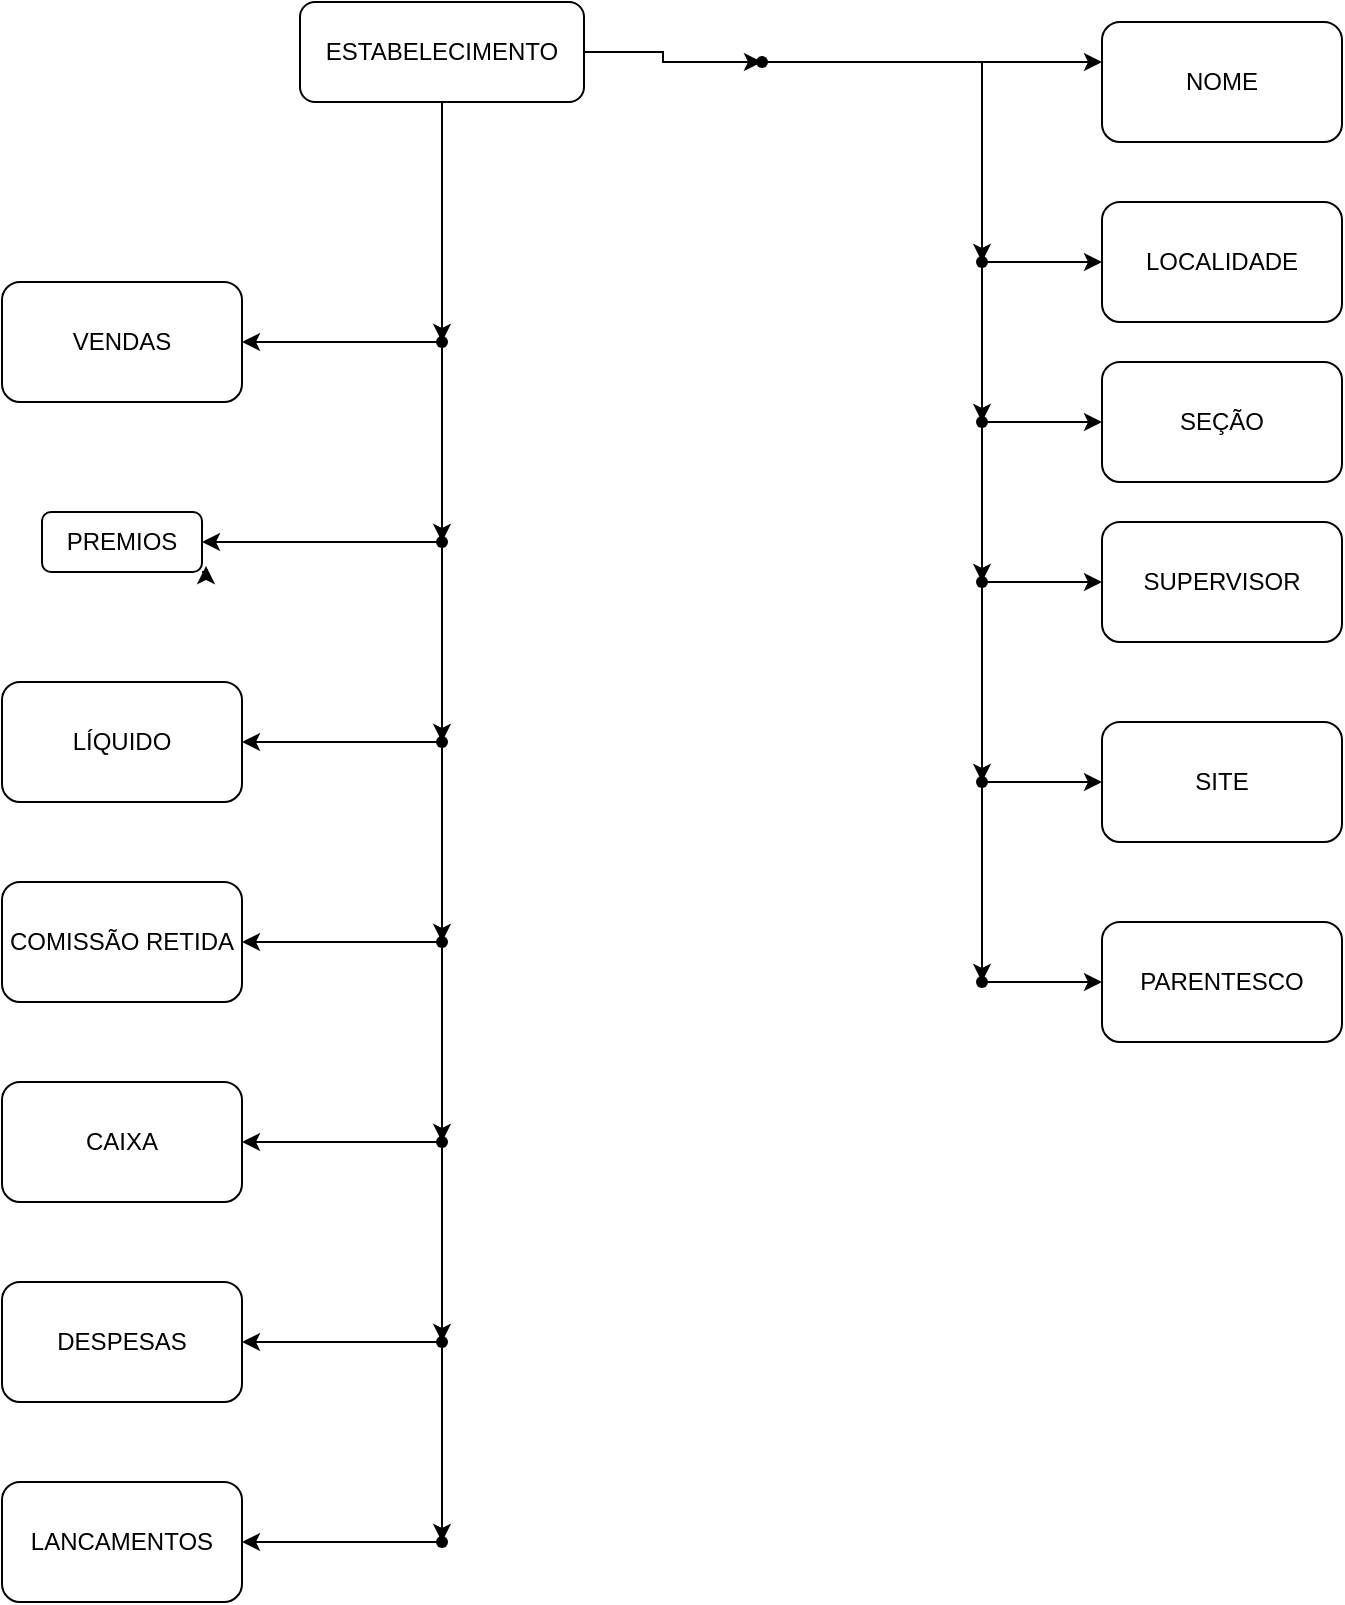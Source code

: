 <mxfile version="22.0.6" type="github">
  <diagram name="Page-1" id="33LelXMQsiBOT--Ejj8A">
    <mxGraphModel dx="2284" dy="772" grid="1" gridSize="10" guides="1" tooltips="1" connect="1" arrows="1" fold="1" page="1" pageScale="1" pageWidth="850" pageHeight="1100" math="0" shadow="0">
      <root>
        <mxCell id="0" />
        <mxCell id="1" parent="0" />
        <mxCell id="8jGEWtBU2MvVBGvPvaZF-19" value="" style="edgeStyle=orthogonalEdgeStyle;rounded=0;orthogonalLoop=1;jettySize=auto;html=1;" edge="1" parent="1" source="8jGEWtBU2MvVBGvPvaZF-1" target="8jGEWtBU2MvVBGvPvaZF-18">
          <mxGeometry relative="1" as="geometry" />
        </mxCell>
        <mxCell id="8jGEWtBU2MvVBGvPvaZF-47" value="" style="edgeStyle=orthogonalEdgeStyle;rounded=0;orthogonalLoop=1;jettySize=auto;html=1;" edge="1" parent="1" source="8jGEWtBU2MvVBGvPvaZF-1" target="8jGEWtBU2MvVBGvPvaZF-46">
          <mxGeometry relative="1" as="geometry" />
        </mxCell>
        <mxCell id="8jGEWtBU2MvVBGvPvaZF-1" value="ESTABELECIMENTO" style="rounded=1;whiteSpace=wrap;html=1;" vertex="1" parent="1">
          <mxGeometry x="49" y="20" width="142" height="50" as="geometry" />
        </mxCell>
        <mxCell id="8jGEWtBU2MvVBGvPvaZF-21" value="" style="edgeStyle=orthogonalEdgeStyle;rounded=0;orthogonalLoop=1;jettySize=auto;html=1;" edge="1" parent="1" source="8jGEWtBU2MvVBGvPvaZF-18" target="8jGEWtBU2MvVBGvPvaZF-20">
          <mxGeometry relative="1" as="geometry" />
        </mxCell>
        <mxCell id="8jGEWtBU2MvVBGvPvaZF-25" value="" style="edgeStyle=orthogonalEdgeStyle;rounded=0;orthogonalLoop=1;jettySize=auto;html=1;" edge="1" parent="1" source="8jGEWtBU2MvVBGvPvaZF-18" target="8jGEWtBU2MvVBGvPvaZF-24">
          <mxGeometry relative="1" as="geometry">
            <Array as="points">
              <mxPoint x="380" y="50" />
              <mxPoint x="380" y="50" />
            </Array>
          </mxGeometry>
        </mxCell>
        <mxCell id="8jGEWtBU2MvVBGvPvaZF-18" value="" style="shape=waypoint;sketch=0;size=6;pointerEvents=1;points=[];fillColor=default;resizable=0;rotatable=0;perimeter=centerPerimeter;snapToPoint=1;rounded=1;" vertex="1" parent="1">
          <mxGeometry x="270" y="40" width="20" height="20" as="geometry" />
        </mxCell>
        <mxCell id="8jGEWtBU2MvVBGvPvaZF-23" value="" style="edgeStyle=orthogonalEdgeStyle;rounded=0;orthogonalLoop=1;jettySize=auto;html=1;" edge="1" parent="1" source="8jGEWtBU2MvVBGvPvaZF-20" target="8jGEWtBU2MvVBGvPvaZF-22">
          <mxGeometry relative="1" as="geometry" />
        </mxCell>
        <mxCell id="8jGEWtBU2MvVBGvPvaZF-27" value="" style="edgeStyle=orthogonalEdgeStyle;rounded=0;orthogonalLoop=1;jettySize=auto;html=1;" edge="1" parent="1" source="8jGEWtBU2MvVBGvPvaZF-20" target="8jGEWtBU2MvVBGvPvaZF-26">
          <mxGeometry relative="1" as="geometry" />
        </mxCell>
        <mxCell id="8jGEWtBU2MvVBGvPvaZF-20" value="" style="shape=waypoint;sketch=0;size=6;pointerEvents=1;points=[];fillColor=default;resizable=0;rotatable=0;perimeter=centerPerimeter;snapToPoint=1;rounded=1;" vertex="1" parent="1">
          <mxGeometry x="380" y="140" width="20" height="20" as="geometry" />
        </mxCell>
        <mxCell id="8jGEWtBU2MvVBGvPvaZF-29" value="" style="edgeStyle=orthogonalEdgeStyle;rounded=0;orthogonalLoop=1;jettySize=auto;html=1;" edge="1" parent="1" source="8jGEWtBU2MvVBGvPvaZF-22" target="8jGEWtBU2MvVBGvPvaZF-28">
          <mxGeometry relative="1" as="geometry" />
        </mxCell>
        <mxCell id="8jGEWtBU2MvVBGvPvaZF-31" value="" style="edgeStyle=orthogonalEdgeStyle;rounded=0;orthogonalLoop=1;jettySize=auto;html=1;" edge="1" parent="1" source="8jGEWtBU2MvVBGvPvaZF-22" target="8jGEWtBU2MvVBGvPvaZF-30">
          <mxGeometry relative="1" as="geometry" />
        </mxCell>
        <mxCell id="8jGEWtBU2MvVBGvPvaZF-22" value="" style="shape=waypoint;sketch=0;size=6;pointerEvents=1;points=[];fillColor=default;resizable=0;rotatable=0;perimeter=centerPerimeter;snapToPoint=1;rounded=1;" vertex="1" parent="1">
          <mxGeometry x="380" y="220" width="20" height="20" as="geometry" />
        </mxCell>
        <mxCell id="8jGEWtBU2MvVBGvPvaZF-24" value="NOME" style="whiteSpace=wrap;html=1;sketch=0;rounded=1;" vertex="1" parent="1">
          <mxGeometry x="450" y="30" width="120" height="60" as="geometry" />
        </mxCell>
        <mxCell id="8jGEWtBU2MvVBGvPvaZF-26" value="LOCALIDADE" style="whiteSpace=wrap;html=1;sketch=0;rounded=1;" vertex="1" parent="1">
          <mxGeometry x="450" y="120" width="120" height="60" as="geometry" />
        </mxCell>
        <mxCell id="8jGEWtBU2MvVBGvPvaZF-28" value="SEÇÃO" style="whiteSpace=wrap;html=1;sketch=0;rounded=1;" vertex="1" parent="1">
          <mxGeometry x="450" y="200" width="120" height="60" as="geometry" />
        </mxCell>
        <mxCell id="8jGEWtBU2MvVBGvPvaZF-33" value="" style="edgeStyle=orthogonalEdgeStyle;rounded=0;orthogonalLoop=1;jettySize=auto;html=1;" edge="1" parent="1" source="8jGEWtBU2MvVBGvPvaZF-30" target="8jGEWtBU2MvVBGvPvaZF-32">
          <mxGeometry relative="1" as="geometry" />
        </mxCell>
        <mxCell id="8jGEWtBU2MvVBGvPvaZF-39" value="" style="edgeStyle=orthogonalEdgeStyle;rounded=0;orthogonalLoop=1;jettySize=auto;html=1;" edge="1" parent="1" source="8jGEWtBU2MvVBGvPvaZF-30" target="8jGEWtBU2MvVBGvPvaZF-38">
          <mxGeometry relative="1" as="geometry" />
        </mxCell>
        <mxCell id="8jGEWtBU2MvVBGvPvaZF-30" value="" style="shape=waypoint;sketch=0;size=6;pointerEvents=1;points=[];fillColor=default;resizable=0;rotatable=0;perimeter=centerPerimeter;snapToPoint=1;rounded=1;" vertex="1" parent="1">
          <mxGeometry x="380" y="300" width="20" height="20" as="geometry" />
        </mxCell>
        <mxCell id="8jGEWtBU2MvVBGvPvaZF-32" value="SUPERVISOR" style="whiteSpace=wrap;html=1;sketch=0;rounded=1;" vertex="1" parent="1">
          <mxGeometry x="450" y="280" width="120" height="60" as="geometry" />
        </mxCell>
        <mxCell id="8jGEWtBU2MvVBGvPvaZF-41" value="" style="edgeStyle=orthogonalEdgeStyle;rounded=0;orthogonalLoop=1;jettySize=auto;html=1;" edge="1" parent="1" source="8jGEWtBU2MvVBGvPvaZF-38" target="8jGEWtBU2MvVBGvPvaZF-40">
          <mxGeometry relative="1" as="geometry" />
        </mxCell>
        <mxCell id="8jGEWtBU2MvVBGvPvaZF-43" value="" style="edgeStyle=orthogonalEdgeStyle;rounded=0;orthogonalLoop=1;jettySize=auto;html=1;" edge="1" parent="1" source="8jGEWtBU2MvVBGvPvaZF-38" target="8jGEWtBU2MvVBGvPvaZF-42">
          <mxGeometry relative="1" as="geometry" />
        </mxCell>
        <mxCell id="8jGEWtBU2MvVBGvPvaZF-38" value="" style="shape=waypoint;sketch=0;size=6;pointerEvents=1;points=[];fillColor=default;resizable=0;rotatable=0;perimeter=centerPerimeter;snapToPoint=1;rounded=1;" vertex="1" parent="1">
          <mxGeometry x="380" y="400" width="20" height="20" as="geometry" />
        </mxCell>
        <mxCell id="8jGEWtBU2MvVBGvPvaZF-45" value="" style="edgeStyle=orthogonalEdgeStyle;rounded=0;orthogonalLoop=1;jettySize=auto;html=1;" edge="1" parent="1" source="8jGEWtBU2MvVBGvPvaZF-40" target="8jGEWtBU2MvVBGvPvaZF-44">
          <mxGeometry relative="1" as="geometry" />
        </mxCell>
        <mxCell id="8jGEWtBU2MvVBGvPvaZF-40" value="" style="shape=waypoint;sketch=0;size=6;pointerEvents=1;points=[];fillColor=default;resizable=0;rotatable=0;perimeter=centerPerimeter;snapToPoint=1;rounded=1;" vertex="1" parent="1">
          <mxGeometry x="380" y="500" width="20" height="20" as="geometry" />
        </mxCell>
        <mxCell id="8jGEWtBU2MvVBGvPvaZF-42" value="SITE" style="whiteSpace=wrap;html=1;sketch=0;rounded=1;" vertex="1" parent="1">
          <mxGeometry x="450" y="380" width="120" height="60" as="geometry" />
        </mxCell>
        <mxCell id="8jGEWtBU2MvVBGvPvaZF-44" value="PARENTESCO" style="whiteSpace=wrap;html=1;sketch=0;rounded=1;" vertex="1" parent="1">
          <mxGeometry x="450" y="480" width="120" height="60" as="geometry" />
        </mxCell>
        <mxCell id="8jGEWtBU2MvVBGvPvaZF-49" value="" style="edgeStyle=orthogonalEdgeStyle;rounded=0;orthogonalLoop=1;jettySize=auto;html=1;" edge="1" parent="1" source="8jGEWtBU2MvVBGvPvaZF-46" target="8jGEWtBU2MvVBGvPvaZF-48">
          <mxGeometry relative="1" as="geometry" />
        </mxCell>
        <mxCell id="8jGEWtBU2MvVBGvPvaZF-51" value="" style="edgeStyle=orthogonalEdgeStyle;rounded=0;orthogonalLoop=1;jettySize=auto;html=1;" edge="1" parent="1" source="8jGEWtBU2MvVBGvPvaZF-46" target="8jGEWtBU2MvVBGvPvaZF-50">
          <mxGeometry relative="1" as="geometry" />
        </mxCell>
        <mxCell id="8jGEWtBU2MvVBGvPvaZF-46" value="" style="shape=waypoint;sketch=0;size=6;pointerEvents=1;points=[];fillColor=default;resizable=0;rotatable=0;perimeter=centerPerimeter;snapToPoint=1;rounded=1;" vertex="1" parent="1">
          <mxGeometry x="110" y="180" width="20" height="20" as="geometry" />
        </mxCell>
        <mxCell id="8jGEWtBU2MvVBGvPvaZF-48" value="VENDAS" style="whiteSpace=wrap;html=1;sketch=0;rounded=1;" vertex="1" parent="1">
          <mxGeometry x="-100" y="160" width="120" height="60" as="geometry" />
        </mxCell>
        <mxCell id="8jGEWtBU2MvVBGvPvaZF-53" value="" style="edgeStyle=orthogonalEdgeStyle;rounded=0;orthogonalLoop=1;jettySize=auto;html=1;" edge="1" parent="1" source="8jGEWtBU2MvVBGvPvaZF-50" target="8jGEWtBU2MvVBGvPvaZF-52">
          <mxGeometry relative="1" as="geometry" />
        </mxCell>
        <mxCell id="8jGEWtBU2MvVBGvPvaZF-59" value="" style="edgeStyle=orthogonalEdgeStyle;rounded=0;orthogonalLoop=1;jettySize=auto;html=1;" edge="1" parent="1" source="8jGEWtBU2MvVBGvPvaZF-50" target="8jGEWtBU2MvVBGvPvaZF-58">
          <mxGeometry relative="1" as="geometry" />
        </mxCell>
        <mxCell id="8jGEWtBU2MvVBGvPvaZF-50" value="" style="shape=waypoint;sketch=0;size=6;pointerEvents=1;points=[];fillColor=default;resizable=0;rotatable=0;perimeter=centerPerimeter;snapToPoint=1;rounded=1;" vertex="1" parent="1">
          <mxGeometry x="110" y="280" width="20" height="20" as="geometry" />
        </mxCell>
        <mxCell id="8jGEWtBU2MvVBGvPvaZF-55" value="" style="edgeStyle=orthogonalEdgeStyle;rounded=0;orthogonalLoop=1;jettySize=auto;html=1;" edge="1" parent="1" source="8jGEWtBU2MvVBGvPvaZF-52" target="8jGEWtBU2MvVBGvPvaZF-54">
          <mxGeometry relative="1" as="geometry" />
        </mxCell>
        <mxCell id="8jGEWtBU2MvVBGvPvaZF-64" value="" style="edgeStyle=orthogonalEdgeStyle;rounded=0;orthogonalLoop=1;jettySize=auto;html=1;" edge="1" parent="1" source="8jGEWtBU2MvVBGvPvaZF-52" target="8jGEWtBU2MvVBGvPvaZF-63">
          <mxGeometry relative="1" as="geometry" />
        </mxCell>
        <mxCell id="8jGEWtBU2MvVBGvPvaZF-52" value="" style="shape=waypoint;sketch=0;size=6;pointerEvents=1;points=[];fillColor=default;resizable=0;rotatable=0;perimeter=centerPerimeter;snapToPoint=1;rounded=1;" vertex="1" parent="1">
          <mxGeometry x="110" y="380" width="20" height="20" as="geometry" />
        </mxCell>
        <mxCell id="8jGEWtBU2MvVBGvPvaZF-57" value="" style="edgeStyle=orthogonalEdgeStyle;rounded=0;orthogonalLoop=1;jettySize=auto;html=1;" edge="1" parent="1" source="8jGEWtBU2MvVBGvPvaZF-54" target="8jGEWtBU2MvVBGvPvaZF-56">
          <mxGeometry relative="1" as="geometry" />
        </mxCell>
        <mxCell id="8jGEWtBU2MvVBGvPvaZF-66" value="" style="edgeStyle=orthogonalEdgeStyle;rounded=0;orthogonalLoop=1;jettySize=auto;html=1;" edge="1" parent="1" source="8jGEWtBU2MvVBGvPvaZF-54" target="8jGEWtBU2MvVBGvPvaZF-65">
          <mxGeometry relative="1" as="geometry" />
        </mxCell>
        <mxCell id="8jGEWtBU2MvVBGvPvaZF-54" value="" style="shape=waypoint;sketch=0;size=6;pointerEvents=1;points=[];fillColor=default;resizable=0;rotatable=0;perimeter=centerPerimeter;snapToPoint=1;rounded=1;" vertex="1" parent="1">
          <mxGeometry x="110" y="480" width="20" height="20" as="geometry" />
        </mxCell>
        <mxCell id="8jGEWtBU2MvVBGvPvaZF-68" value="" style="edgeStyle=orthogonalEdgeStyle;rounded=0;orthogonalLoop=1;jettySize=auto;html=1;" edge="1" parent="1" source="8jGEWtBU2MvVBGvPvaZF-56" target="8jGEWtBU2MvVBGvPvaZF-67">
          <mxGeometry relative="1" as="geometry" />
        </mxCell>
        <mxCell id="8jGEWtBU2MvVBGvPvaZF-70" value="" style="edgeStyle=orthogonalEdgeStyle;rounded=0;orthogonalLoop=1;jettySize=auto;html=1;" edge="1" parent="1" source="8jGEWtBU2MvVBGvPvaZF-56" target="8jGEWtBU2MvVBGvPvaZF-69">
          <mxGeometry relative="1" as="geometry" />
        </mxCell>
        <mxCell id="8jGEWtBU2MvVBGvPvaZF-56" value="" style="shape=waypoint;sketch=0;size=6;pointerEvents=1;points=[];fillColor=default;resizable=0;rotatable=0;perimeter=centerPerimeter;snapToPoint=1;rounded=1;" vertex="1" parent="1">
          <mxGeometry x="110" y="580" width="20" height="20" as="geometry" />
        </mxCell>
        <mxCell id="8jGEWtBU2MvVBGvPvaZF-58" value="PREMIOS" style="whiteSpace=wrap;html=1;sketch=0;rounded=1;" vertex="1" parent="1">
          <mxGeometry x="-80" y="275" width="80" height="30" as="geometry" />
        </mxCell>
        <mxCell id="8jGEWtBU2MvVBGvPvaZF-60" style="edgeStyle=orthogonalEdgeStyle;rounded=0;orthogonalLoop=1;jettySize=auto;html=1;exitX=1;exitY=1;exitDx=0;exitDy=0;entryX=1.025;entryY=0.9;entryDx=0;entryDy=0;entryPerimeter=0;" edge="1" parent="1" source="8jGEWtBU2MvVBGvPvaZF-58" target="8jGEWtBU2MvVBGvPvaZF-58">
          <mxGeometry relative="1" as="geometry" />
        </mxCell>
        <mxCell id="8jGEWtBU2MvVBGvPvaZF-63" value="LÍQUIDO" style="whiteSpace=wrap;html=1;sketch=0;rounded=1;" vertex="1" parent="1">
          <mxGeometry x="-100" y="360" width="120" height="60" as="geometry" />
        </mxCell>
        <mxCell id="8jGEWtBU2MvVBGvPvaZF-65" value="COMISSÃO RETIDA" style="whiteSpace=wrap;html=1;sketch=0;rounded=1;" vertex="1" parent="1">
          <mxGeometry x="-100" y="460" width="120" height="60" as="geometry" />
        </mxCell>
        <mxCell id="8jGEWtBU2MvVBGvPvaZF-67" value="CAIXA" style="whiteSpace=wrap;html=1;sketch=0;rounded=1;" vertex="1" parent="1">
          <mxGeometry x="-100" y="560" width="120" height="60" as="geometry" />
        </mxCell>
        <mxCell id="8jGEWtBU2MvVBGvPvaZF-72" value="" style="edgeStyle=orthogonalEdgeStyle;rounded=0;orthogonalLoop=1;jettySize=auto;html=1;" edge="1" parent="1" source="8jGEWtBU2MvVBGvPvaZF-69" target="8jGEWtBU2MvVBGvPvaZF-71">
          <mxGeometry relative="1" as="geometry" />
        </mxCell>
        <mxCell id="8jGEWtBU2MvVBGvPvaZF-76" value="" style="edgeStyle=orthogonalEdgeStyle;rounded=0;orthogonalLoop=1;jettySize=auto;html=1;" edge="1" parent="1" source="8jGEWtBU2MvVBGvPvaZF-69" target="8jGEWtBU2MvVBGvPvaZF-75">
          <mxGeometry relative="1" as="geometry" />
        </mxCell>
        <mxCell id="8jGEWtBU2MvVBGvPvaZF-69" value="" style="shape=waypoint;sketch=0;size=6;pointerEvents=1;points=[];fillColor=default;resizable=0;rotatable=0;perimeter=centerPerimeter;snapToPoint=1;rounded=1;" vertex="1" parent="1">
          <mxGeometry x="110" y="680" width="20" height="20" as="geometry" />
        </mxCell>
        <mxCell id="8jGEWtBU2MvVBGvPvaZF-71" value="DESPESAS" style="whiteSpace=wrap;html=1;sketch=0;rounded=1;" vertex="1" parent="1">
          <mxGeometry x="-100" y="660" width="120" height="60" as="geometry" />
        </mxCell>
        <mxCell id="8jGEWtBU2MvVBGvPvaZF-78" value="" style="edgeStyle=orthogonalEdgeStyle;rounded=0;orthogonalLoop=1;jettySize=auto;html=1;" edge="1" parent="1" source="8jGEWtBU2MvVBGvPvaZF-75" target="8jGEWtBU2MvVBGvPvaZF-77">
          <mxGeometry relative="1" as="geometry" />
        </mxCell>
        <mxCell id="8jGEWtBU2MvVBGvPvaZF-75" value="" style="shape=waypoint;sketch=0;size=6;pointerEvents=1;points=[];fillColor=default;resizable=0;rotatable=0;perimeter=centerPerimeter;snapToPoint=1;rounded=1;" vertex="1" parent="1">
          <mxGeometry x="110" y="780" width="20" height="20" as="geometry" />
        </mxCell>
        <mxCell id="8jGEWtBU2MvVBGvPvaZF-77" value="LANCAMENTOS" style="whiteSpace=wrap;html=1;sketch=0;rounded=1;" vertex="1" parent="1">
          <mxGeometry x="-100" y="760" width="120" height="60" as="geometry" />
        </mxCell>
      </root>
    </mxGraphModel>
  </diagram>
</mxfile>
